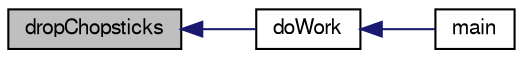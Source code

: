 digraph G
{
  edge [fontname="FreeSans",fontsize="10",labelfontname="FreeSans",labelfontsize="10"];
  node [fontname="FreeSans",fontsize="10",shape=record];
  rankdir=LR;
  Node1 [label="dropChopsticks",height=0.2,width=0.4,color="black", fillcolor="grey75", style="filled" fontcolor="black"];
  Node1 -> Node2 [dir=back,color="midnightblue",fontsize="10",style="solid"];
  Node2 [label="doWork",height=0.2,width=0.4,color="black", fillcolor="white", style="filled",URL="$phil_deadlock_8cpp.html#a35084c09c9b9932a6af6c48106af4028"];
  Node2 -> Node3 [dir=back,color="midnightblue",fontsize="10",style="solid"];
  Node3 [label="main",height=0.2,width=0.4,color="black", fillcolor="white", style="filled",URL="$phil_deadlock_8cpp.html#a0ddf1224851353fc92bfbff6f499fa97"];
}

